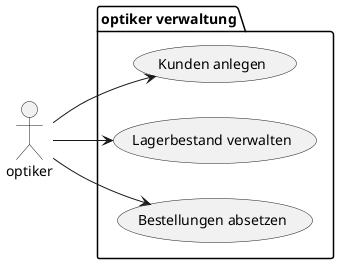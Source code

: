 @startuml

left to right direction

actor optiker as o

package "optiker verwaltung" {
    usecase "Kunden anlegen" as uc1
    usecase "Lagerbestand verwalten" as uc2
    usecase "Bestellungen absetzen" as uc3
}


o --> uc1
o --> uc2
o --> uc3



@enduml